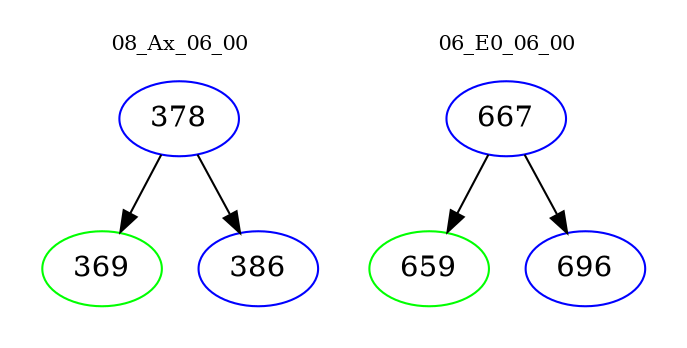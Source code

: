 digraph{
subgraph cluster_0 {
color = white
label = "08_Ax_06_00";
fontsize=10;
T0_378 [label="378", color="blue"]
T0_378 -> T0_369 [color="black"]
T0_369 [label="369", color="green"]
T0_378 -> T0_386 [color="black"]
T0_386 [label="386", color="blue"]
}
subgraph cluster_1 {
color = white
label = "06_E0_06_00";
fontsize=10;
T1_667 [label="667", color="blue"]
T1_667 -> T1_659 [color="black"]
T1_659 [label="659", color="green"]
T1_667 -> T1_696 [color="black"]
T1_696 [label="696", color="blue"]
}
}
